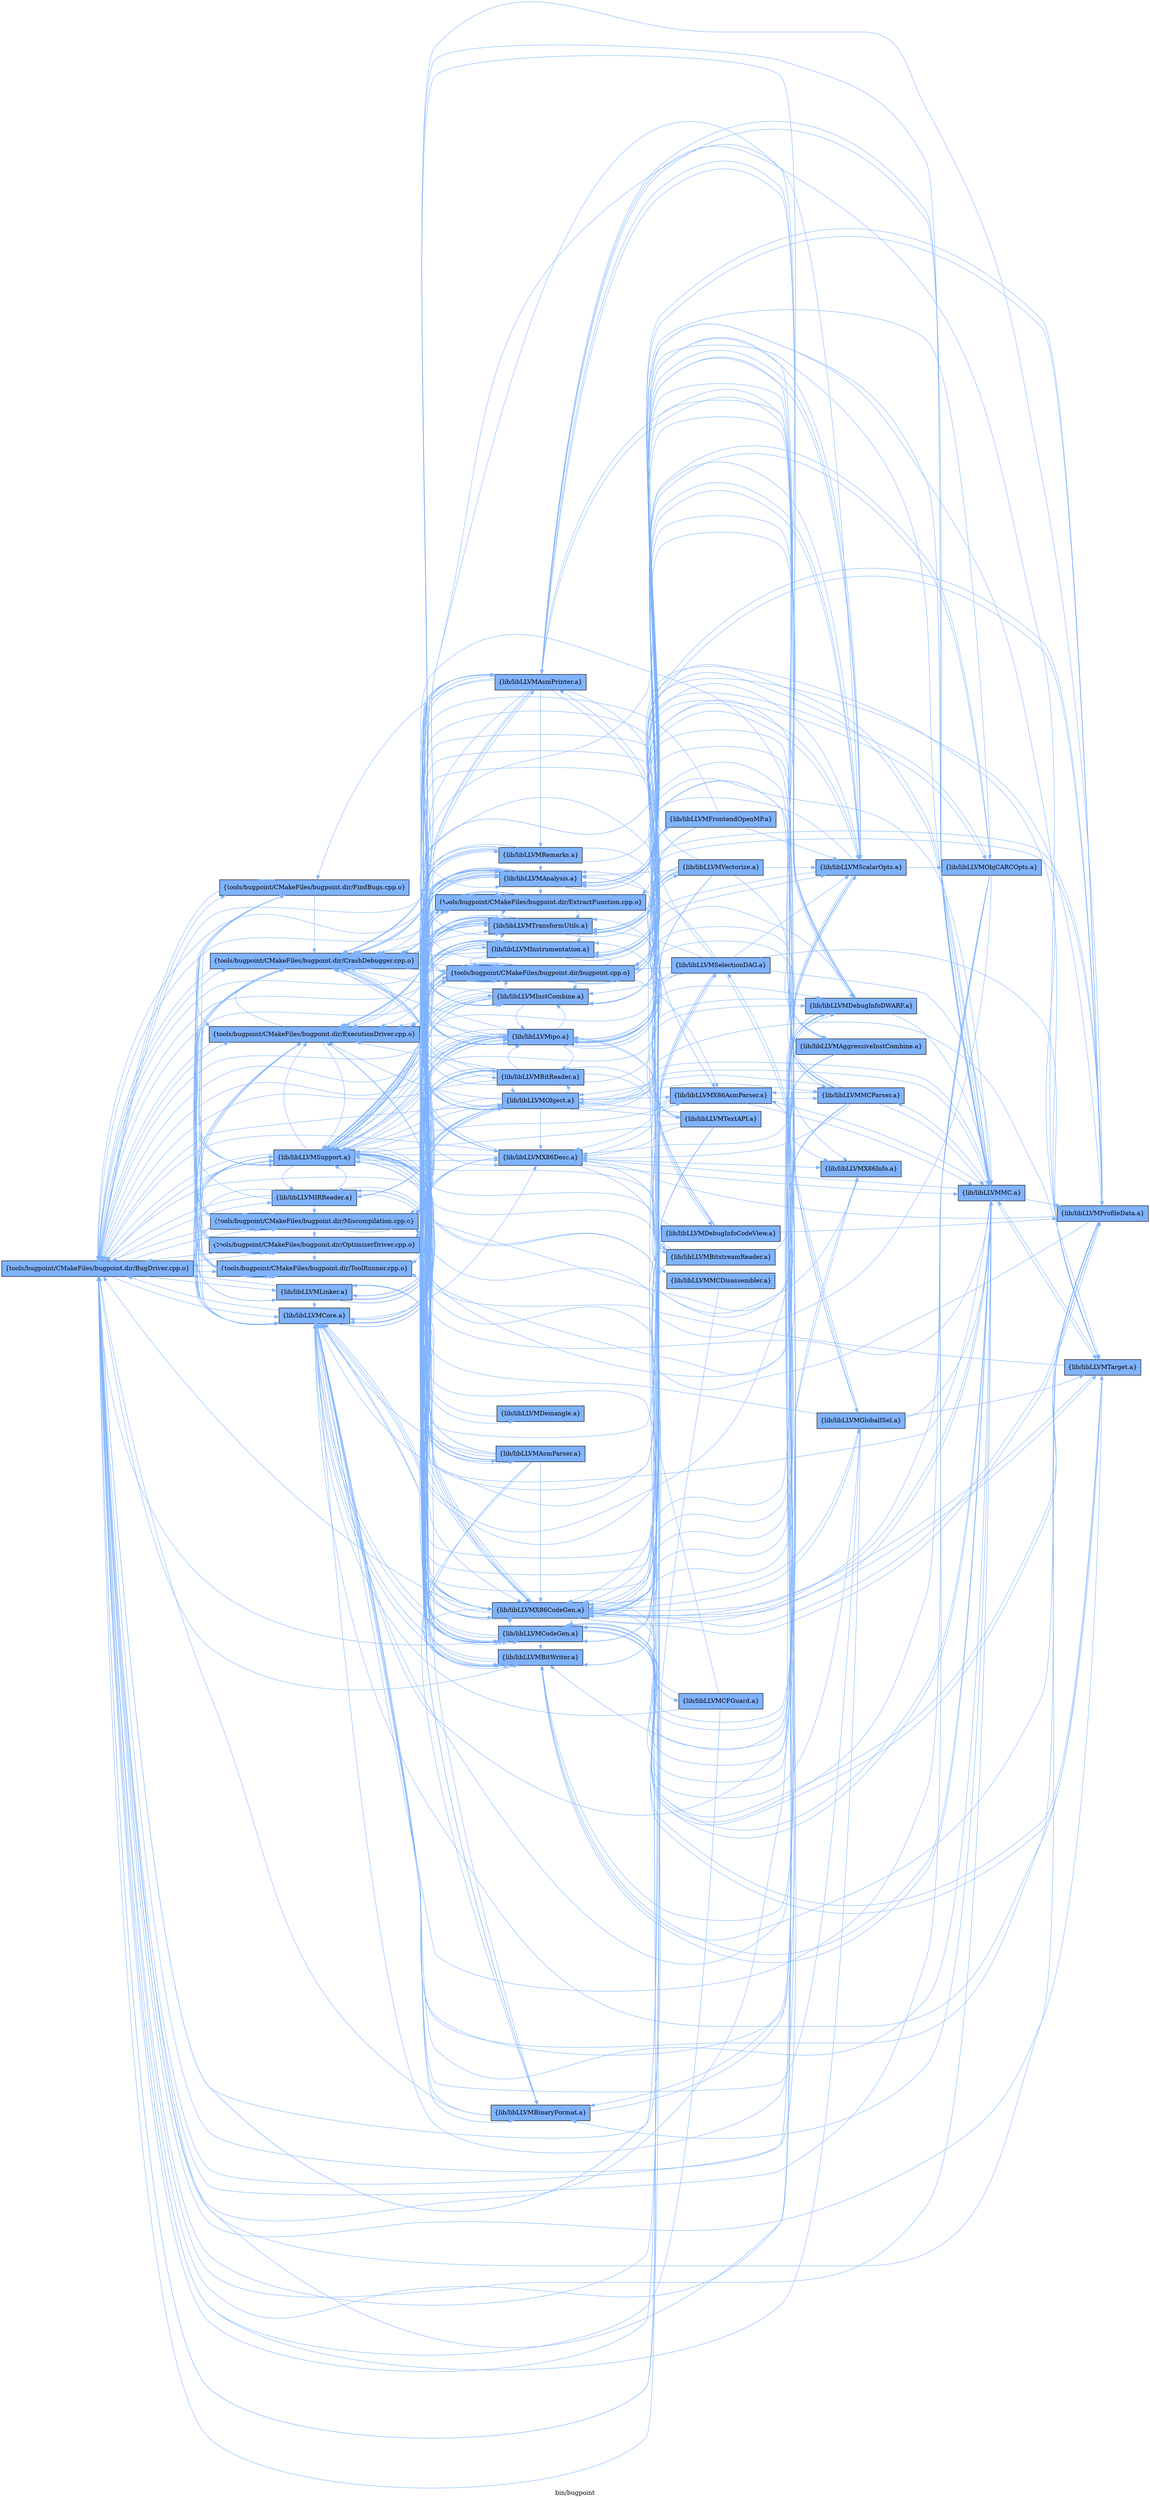 digraph "bin/bugpoint" {
	label="bin/bugpoint";
	rankdir=LR;
	{ rank=same; Node0x55daa81fd968;  }
	{ rank=same; Node0x55daa81f6ac8; Node0x55daa81f62f8; Node0x55daa81f57b8; Node0x55daa81f4fe8; Node0x55daa81f5d08; Node0x55daa81f8fa8; Node0x55daa8212cc8; Node0x55daa82122c8; Node0x55daa8210888; Node0x55daa81fa678;  }
	{ rank=same; Node0x55daa81f6f78; Node0x55daa821aec8; Node0x55daa820f208; Node0x55daa81fb118; Node0x55daa820ed08; Node0x55daa820ffc8; Node0x55daa820e808; Node0x55daa82086d8; Node0x55daa820fac8; Node0x55daa8208b88; Node0x55daa82147a8; Node0x55daa820e8a8; Node0x55daa82127c8; Node0x55daa8212138; Node0x55daa8211288; Node0x55daa8210dd8; Node0x55daa81fb578; Node0x55daa8207508;  }

	Node0x55daa81fd968 [shape=record,shape=box,group=1,style=filled,fillcolor="0.600000 0.5 1",label="{tools/bugpoint/CMakeFiles/bugpoint.dir/BugDriver.cpp.o}"];
	Node0x55daa81fd968 -> Node0x55daa81f6ac8[color="0.600000 0.5 1"];
	Node0x55daa81fd968 -> Node0x55daa81f62f8[color="0.600000 0.5 1"];
	Node0x55daa81fd968 -> Node0x55daa81f57b8[color="0.600000 0.5 1"];
	Node0x55daa81fd968 -> Node0x55daa81f4fe8[color="0.600000 0.5 1"];
	Node0x55daa81fd968 -> Node0x55daa81f5d08[color="0.600000 0.5 1"];
	Node0x55daa81fd968 -> Node0x55daa81f8fa8[color="0.600000 0.5 1"];
	Node0x55daa81fd968 -> Node0x55daa8212cc8[color="0.600000 0.5 1"];
	Node0x55daa81fd968 -> Node0x55daa82122c8[color="0.600000 0.5 1"];
	Node0x55daa81fd968 -> Node0x55daa8210888[color="0.600000 0.5 1"];
	Node0x55daa81fd968 -> Node0x55daa81fa678[color="0.600000 0.5 1"];
	Node0x55daa81f6ac8 [shape=record,shape=box,group=1,style=filled,fillcolor="0.600000 0.5 1",label="{tools/bugpoint/CMakeFiles/bugpoint.dir/CrashDebugger.cpp.o}"];
	Node0x55daa81f6ac8 -> Node0x55daa81fd968[color="0.600000 0.5 1"];
	Node0x55daa81f6ac8 -> Node0x55daa81f62f8[color="0.600000 0.5 1"];
	Node0x55daa81f6ac8 -> Node0x55daa81f6f78[color="0.600000 0.5 1"];
	Node0x55daa81f6ac8 -> Node0x55daa81f5d08[color="0.600000 0.5 1"];
	Node0x55daa81f6ac8 -> Node0x55daa821aec8[color="0.600000 0.5 1"];
	Node0x55daa81f6ac8 -> Node0x55daa820f208[color="0.600000 0.5 1"];
	Node0x55daa81f6ac8 -> Node0x55daa8212cc8[color="0.600000 0.5 1"];
	Node0x55daa81f6ac8 -> Node0x55daa81fa678[color="0.600000 0.5 1"];
	Node0x55daa81f6ac8 -> Node0x55daa81fb118[color="0.600000 0.5 1"];
	Node0x55daa81f62f8 [shape=record,shape=box,group=1,style=filled,fillcolor="0.600000 0.5 1",label="{tools/bugpoint/CMakeFiles/bugpoint.dir/ExecutionDriver.cpp.o}"];
	Node0x55daa81f62f8 -> Node0x55daa81fd968[color="0.600000 0.5 1"];
	Node0x55daa81f62f8 -> Node0x55daa81f6ac8[color="0.600000 0.5 1"];
	Node0x55daa81f62f8 -> Node0x55daa81f5d08[color="0.600000 0.5 1"];
	Node0x55daa81f62f8 -> Node0x55daa81f8fa8[color="0.600000 0.5 1"];
	Node0x55daa81f62f8 -> Node0x55daa81fa678[color="0.600000 0.5 1"];
	Node0x55daa81f57b8 [shape=record,shape=box,group=1,style=filled,fillcolor="0.600000 0.5 1",label="{tools/bugpoint/CMakeFiles/bugpoint.dir/FindBugs.cpp.o}"];
	Node0x55daa81f57b8 -> Node0x55daa81fd968[color="0.600000 0.5 1"];
	Node0x55daa81f57b8 -> Node0x55daa81f6ac8[color="0.600000 0.5 1"];
	Node0x55daa81f57b8 -> Node0x55daa81f62f8[color="0.600000 0.5 1"];
	Node0x55daa81f57b8 -> Node0x55daa81f4fe8[color="0.600000 0.5 1"];
	Node0x55daa81f57b8 -> Node0x55daa81f5d08[color="0.600000 0.5 1"];
	Node0x55daa81f57b8 -> Node0x55daa81fa678[color="0.600000 0.5 1"];
	Node0x55daa81f4fe8 [shape=record,shape=box,group=1,style=filled,fillcolor="0.600000 0.5 1",label="{tools/bugpoint/CMakeFiles/bugpoint.dir/Miscompilation.cpp.o}"];
	Node0x55daa81f4fe8 -> Node0x55daa81fd968[color="0.600000 0.5 1"];
	Node0x55daa81f4fe8 -> Node0x55daa81f6ac8[color="0.600000 0.5 1"];
	Node0x55daa81f4fe8 -> Node0x55daa81f62f8[color="0.600000 0.5 1"];
	Node0x55daa81f4fe8 -> Node0x55daa81f6f78[color="0.600000 0.5 1"];
	Node0x55daa81f4fe8 -> Node0x55daa81f57b8[color="0.600000 0.5 1"];
	Node0x55daa81f4fe8 -> Node0x55daa81f5d08[color="0.600000 0.5 1"];
	Node0x55daa81f4fe8 -> Node0x55daa81f8fa8[color="0.600000 0.5 1"];
	Node0x55daa81f4fe8 -> Node0x55daa821aec8[color="0.600000 0.5 1"];
	Node0x55daa81f4fe8 -> Node0x55daa8212cc8[color="0.600000 0.5 1"];
	Node0x55daa81f4fe8 -> Node0x55daa8210888[color="0.600000 0.5 1"];
	Node0x55daa81f4fe8 -> Node0x55daa81fa678[color="0.600000 0.5 1"];
	Node0x55daa81f4fe8 -> Node0x55daa81fb118[color="0.600000 0.5 1"];
	Node0x55daa81f5d08 [shape=record,shape=box,group=1,style=filled,fillcolor="0.600000 0.5 1",label="{tools/bugpoint/CMakeFiles/bugpoint.dir/OptimizerDriver.cpp.o}"];
	Node0x55daa81f5d08 -> Node0x55daa81fd968[color="0.600000 0.5 1"];
	Node0x55daa81f5d08 -> Node0x55daa81f6ac8[color="0.600000 0.5 1"];
	Node0x55daa81f5d08 -> Node0x55daa81f62f8[color="0.600000 0.5 1"];
	Node0x55daa81f5d08 -> Node0x55daa81f8fa8[color="0.600000 0.5 1"];
	Node0x55daa81f5d08 -> Node0x55daa820ed08[color="0.600000 0.5 1"];
	Node0x55daa81f5d08 -> Node0x55daa81fa678[color="0.600000 0.5 1"];
	Node0x55daa81f8fa8 [shape=record,shape=box,group=1,style=filled,fillcolor="0.600000 0.5 1",label="{tools/bugpoint/CMakeFiles/bugpoint.dir/ToolRunner.cpp.o}"];
	Node0x55daa81f8fa8 -> Node0x55daa81fd968[color="0.600000 0.5 1"];
	Node0x55daa81f8fa8 -> Node0x55daa81f6ac8[color="0.600000 0.5 1"];
	Node0x55daa81f8fa8 -> Node0x55daa81f62f8[color="0.600000 0.5 1"];
	Node0x55daa81f8fa8 -> Node0x55daa81f57b8[color="0.600000 0.5 1"];
	Node0x55daa81f8fa8 -> Node0x55daa81fa678[color="0.600000 0.5 1"];
	Node0x55daa8212cc8 [shape=record,shape=box,group=1,style=filled,fillcolor="0.600000 0.5 1",label="{lib/libLLVMCore.a}"];
	Node0x55daa8212cc8 -> Node0x55daa81fd968[color="0.600000 0.5 1"];
	Node0x55daa8212cc8 -> Node0x55daa81fa678[color="0.600000 0.5 1"];
	Node0x55daa8212cc8 -> Node0x55daa81f6ac8[color="0.600000 0.5 1"];
	Node0x55daa8212cc8 -> Node0x55daa820ffc8[color="0.600000 0.5 1"];
	Node0x55daa8212cc8 -> Node0x55daa820f208[color="0.600000 0.5 1"];
	Node0x55daa8212cc8 -> Node0x55daa820ed08[color="0.600000 0.5 1"];
	Node0x55daa8212cc8 -> Node0x55daa820e808[color="0.600000 0.5 1"];
	Node0x55daa8212cc8 -> Node0x55daa82086d8[color="0.600000 0.5 1"];
	Node0x55daa8212cc8 -> Node0x55daa820fac8[color="0.600000 0.5 1"];
	Node0x55daa8212cc8 -> Node0x55daa81f6f78[color="0.600000 0.5 1"];
	Node0x55daa8212cc8 -> Node0x55daa81f57b8[color="0.600000 0.5 1"];
	Node0x55daa8212cc8 -> Node0x55daa8208b88[color="0.600000 0.5 1"];
	Node0x55daa8212cc8 -> Node0x55daa81f62f8[color="0.600000 0.5 1"];
	Node0x55daa8212cc8 -> Node0x55daa821aec8[color="0.600000 0.5 1"];
	Node0x55daa82122c8 [shape=record,shape=box,group=1,style=filled,fillcolor="0.600000 0.5 1",label="{lib/libLLVMIRReader.a}"];
	Node0x55daa82122c8 -> Node0x55daa81fd968[color="0.600000 0.5 1"];
	Node0x55daa82122c8 -> Node0x55daa81f6ac8[color="0.600000 0.5 1"];
	Node0x55daa82122c8 -> Node0x55daa81f4fe8[color="0.600000 0.5 1"];
	Node0x55daa82122c8 -> Node0x55daa820e808[color="0.600000 0.5 1"];
	Node0x55daa82122c8 -> Node0x55daa8212cc8[color="0.600000 0.5 1"];
	Node0x55daa82122c8 -> Node0x55daa81fa678[color="0.600000 0.5 1"];
	Node0x55daa82122c8 -> Node0x55daa82147a8[color="0.600000 0.5 1"];
	Node0x55daa82122c8 -> Node0x55daa820e8a8[color="0.600000 0.5 1"];
	Node0x55daa8210888 [shape=record,shape=box,group=1,style=filled,fillcolor="0.600000 0.5 1",label="{lib/libLLVMLinker.a}"];
	Node0x55daa8210888 -> Node0x55daa81fd968[color="0.600000 0.5 1"];
	Node0x55daa8210888 -> Node0x55daa81f6ac8[color="0.600000 0.5 1"];
	Node0x55daa8210888 -> Node0x55daa820ffc8[color="0.600000 0.5 1"];
	Node0x55daa8210888 -> Node0x55daa820f208[color="0.600000 0.5 1"];
	Node0x55daa8210888 -> Node0x55daa820e808[color="0.600000 0.5 1"];
	Node0x55daa8210888 -> Node0x55daa8212cc8[color="0.600000 0.5 1"];
	Node0x55daa8210888 -> Node0x55daa82127c8[color="0.600000 0.5 1"];
	Node0x55daa8210888 -> Node0x55daa81fa678[color="0.600000 0.5 1"];
	Node0x55daa8210888 -> Node0x55daa81fb118[color="0.600000 0.5 1"];
	Node0x55daa8210888 -> Node0x55daa8212138[color="0.600000 0.5 1"];
	Node0x55daa81fa678 [shape=record,shape=box,group=1,style=filled,fillcolor="0.600000 0.5 1",label="{lib/libLLVMSupport.a}"];
	Node0x55daa81fa678 -> Node0x55daa81fd968[color="0.600000 0.5 1"];
	Node0x55daa81fa678 -> Node0x55daa81f6ac8[color="0.600000 0.5 1"];
	Node0x55daa81fa678 -> Node0x55daa81f62f8[color="0.600000 0.5 1"];
	Node0x55daa81fa678 -> Node0x55daa820ffc8[color="0.600000 0.5 1"];
	Node0x55daa81fa678 -> Node0x55daa820f208[color="0.600000 0.5 1"];
	Node0x55daa81fa678 -> Node0x55daa820e808[color="0.600000 0.5 1"];
	Node0x55daa81fa678 -> Node0x55daa8212cc8[color="0.600000 0.5 1"];
	Node0x55daa81fa678 -> Node0x55daa821aec8[color="0.600000 0.5 1"];
	Node0x55daa81fa678 -> Node0x55daa8211288[color="0.600000 0.5 1"];
	Node0x55daa81fa678 -> Node0x55daa820ed08[color="0.600000 0.5 1"];
	Node0x55daa81fa678 -> Node0x55daa81f8fa8[color="0.600000 0.5 1"];
	Node0x55daa81fa678 -> Node0x55daa820fac8[color="0.600000 0.5 1"];
	Node0x55daa81fa678 -> Node0x55daa8210dd8[color="0.600000 0.5 1"];
	Node0x55daa81fa678 -> Node0x55daa82122c8[color="0.600000 0.5 1"];
	Node0x55daa81fa678 -> Node0x55daa82127c8[color="0.600000 0.5 1"];
	Node0x55daa81fa678 -> Node0x55daa81f6f78[color="0.600000 0.5 1"];
	Node0x55daa81fa678 -> Node0x55daa81fb578[color="0.600000 0.5 1"];
	Node0x55daa81fa678 -> Node0x55daa8207508[color="0.600000 0.5 1"];
	Node0x55daa81fa678 -> Node0x55daa8212138[color="0.600000 0.5 1"];
	Node0x55daa81f6f78 [shape=record,shape=box,group=1,style=filled,fillcolor="0.600000 0.5 1",label="{tools/bugpoint/CMakeFiles/bugpoint.dir/ExtractFunction.cpp.o}"];
	Node0x55daa81f6f78 -> Node0x55daa81fd968[color="0.600000 0.5 1"];
	Node0x55daa81f6f78 -> Node0x55daa81f6ac8[color="0.600000 0.5 1"];
	Node0x55daa81f6f78 -> Node0x55daa81f62f8[color="0.600000 0.5 1"];
	Node0x55daa81f6f78 -> Node0x55daa81f5d08[color="0.600000 0.5 1"];
	Node0x55daa81f6f78 -> Node0x55daa8212cc8[color="0.600000 0.5 1"];
	Node0x55daa81f6f78 -> Node0x55daa81fa678[color="0.600000 0.5 1"];
	Node0x55daa81f6f78 -> Node0x55daa81fb118[color="0.600000 0.5 1"];
	Node0x55daa821aec8 [shape=record,shape=box,group=1,style=filled,fillcolor="0.600000 0.5 1",label="{tools/bugpoint/CMakeFiles/bugpoint.dir/bugpoint.cpp.o}"];
	Node0x55daa821aec8 -> Node0x55daa81fd968[color="0.600000 0.5 1"];
	Node0x55daa821aec8 -> Node0x55daa81f6ac8[color="0.600000 0.5 1"];
	Node0x55daa821aec8 -> Node0x55daa81f62f8[color="0.600000 0.5 1"];
	Node0x55daa821aec8 -> Node0x55daa82104c8[color="0.600000 0.5 1"];
	Node0x55daa821aec8 -> Node0x55daa820ffc8[color="0.600000 0.5 1"];
	Node0x55daa821aec8 -> Node0x55daa820fac8[color="0.600000 0.5 1"];
	Node0x55daa821aec8 -> Node0x55daa820f208[color="0.600000 0.5 1"];
	Node0x55daa821aec8 -> Node0x55daa820f5c8[color="0.600000 0.5 1"];
	Node0x55daa821aec8 -> Node0x55daa820e808[color="0.600000 0.5 1"];
	Node0x55daa821aec8 -> Node0x55daa8212cc8[color="0.600000 0.5 1"];
	Node0x55daa821aec8 -> Node0x55daa82127c8[color="0.600000 0.5 1"];
	Node0x55daa821aec8 -> Node0x55daa8211dc8[color="0.600000 0.5 1"];
	Node0x55daa821aec8 -> Node0x55daa8211288[color="0.600000 0.5 1"];
	Node0x55daa821aec8 -> Node0x55daa8210dd8[color="0.600000 0.5 1"];
	Node0x55daa821aec8 -> Node0x55daa81fee58[color="0.600000 0.5 1"];
	Node0x55daa821aec8 -> Node0x55daa81fe958[color="0.600000 0.5 1"];
	Node0x55daa821aec8 -> Node0x55daa81fa678[color="0.600000 0.5 1"];
	Node0x55daa821aec8 -> Node0x55daa81fa178[color="0.600000 0.5 1"];
	Node0x55daa821aec8 -> Node0x55daa81fb118[color="0.600000 0.5 1"];
	Node0x55daa821aec8 -> Node0x55daa81fac18[color="0.600000 0.5 1"];
	Node0x55daa820f208 [shape=record,shape=box,group=1,style=filled,fillcolor="0.600000 0.5 1",label="{lib/libLLVMAnalysis.a}"];
	Node0x55daa820f208 -> Node0x55daa81fd968[color="0.600000 0.5 1"];
	Node0x55daa820f208 -> Node0x55daa81f6ac8[color="0.600000 0.5 1"];
	Node0x55daa820f208 -> Node0x55daa820ffc8[color="0.600000 0.5 1"];
	Node0x55daa820f208 -> Node0x55daa8212cc8[color="0.600000 0.5 1"];
	Node0x55daa820f208 -> Node0x55daa81fa678[color="0.600000 0.5 1"];
	Node0x55daa820f208 -> Node0x55daa821aec8[color="0.600000 0.5 1"];
	Node0x55daa820f208 -> Node0x55daa81f62f8[color="0.600000 0.5 1"];
	Node0x55daa820f208 -> Node0x55daa81f4fe8[color="0.600000 0.5 1"];
	Node0x55daa820f208 -> Node0x55daa81f6f78[color="0.600000 0.5 1"];
	Node0x55daa820f208 -> Node0x55daa82086d8[color="0.600000 0.5 1"];
	Node0x55daa820f208 -> Node0x55daa8212138[color="0.600000 0.5 1"];
	Node0x55daa820f208 -> Node0x55daa82125e8[color="0.600000 0.5 1"];
	Node0x55daa820f208 -> Node0x55daa820e808[color="0.600000 0.5 1"];
	Node0x55daa820f208 -> Node0x55daa81f8fa8[color="0.600000 0.5 1"];
	Node0x55daa820f208 -> Node0x55daa81fe958[color="0.600000 0.5 1"];
	Node0x55daa820f208 -> Node0x55daa82127c8[color="0.600000 0.5 1"];
	Node0x55daa81fb118 [shape=record,shape=box,group=1,style=filled,fillcolor="0.600000 0.5 1",label="{lib/libLLVMTransformUtils.a}"];
	Node0x55daa81fb118 -> Node0x55daa81fd968[color="0.600000 0.5 1"];
	Node0x55daa81fb118 -> Node0x55daa81fa678[color="0.600000 0.5 1"];
	Node0x55daa81fb118 -> Node0x55daa81f6ac8[color="0.600000 0.5 1"];
	Node0x55daa81fb118 -> Node0x55daa81f62f8[color="0.600000 0.5 1"];
	Node0x55daa81fb118 -> Node0x55daa820ffc8[color="0.600000 0.5 1"];
	Node0x55daa81fb118 -> Node0x55daa820f208[color="0.600000 0.5 1"];
	Node0x55daa81fb118 -> Node0x55daa820e808[color="0.600000 0.5 1"];
	Node0x55daa81fb118 -> Node0x55daa8212cc8[color="0.600000 0.5 1"];
	Node0x55daa81fb118 -> Node0x55daa8211288[color="0.600000 0.5 1"];
	Node0x55daa81fb118 -> Node0x55daa82127c8[color="0.600000 0.5 1"];
	Node0x55daa81fb118 -> Node0x55daa81fe958[color="0.600000 0.5 1"];
	Node0x55daa81fb118 -> Node0x55daa81f4fe8[color="0.600000 0.5 1"];
	Node0x55daa81fb118 -> Node0x55daa820ed08[color="0.600000 0.5 1"];
	Node0x55daa81fb118 -> Node0x55daa821aec8[color="0.600000 0.5 1"];
	Node0x55daa81fb118 -> Node0x55daa81fee58[color="0.600000 0.5 1"];
	Node0x55daa81fb118 -> Node0x55daa81f8fa8[color="0.600000 0.5 1"];
	Node0x55daa81fb118 -> Node0x55daa81f6f78[color="0.600000 0.5 1"];
	Node0x55daa81fb118 -> Node0x55daa8210dd8[color="0.600000 0.5 1"];
	Node0x55daa81fb118 -> Node0x55daa8210888[color="0.600000 0.5 1"];
	Node0x55daa820ed08 [shape=record,shape=box,group=1,style=filled,fillcolor="0.600000 0.5 1",label="{lib/libLLVMBitWriter.a}"];
	Node0x55daa820ed08 -> Node0x55daa81fd968[color="0.600000 0.5 1"];
	Node0x55daa820ed08 -> Node0x55daa81f6ac8[color="0.600000 0.5 1"];
	Node0x55daa820ed08 -> Node0x55daa821aec8[color="0.600000 0.5 1"];
	Node0x55daa820ed08 -> Node0x55daa820ffc8[color="0.600000 0.5 1"];
	Node0x55daa820ed08 -> Node0x55daa820f208[color="0.600000 0.5 1"];
	Node0x55daa820ed08 -> Node0x55daa8212cc8[color="0.600000 0.5 1"];
	Node0x55daa820ed08 -> Node0x55daa81fa678[color="0.600000 0.5 1"];
	Node0x55daa820ed08 -> Node0x55daa8212138[color="0.600000 0.5 1"];
	Node0x55daa820ed08 -> Node0x55daa820ee98[color="0.600000 0.5 1"];
	Node0x55daa82104c8 [shape=record,shape=box,group=1,style=filled,fillcolor="0.600000 0.5 1",label="{lib/libLLVMX86AsmParser.a}"];
	Node0x55daa82104c8 -> Node0x55daa81fd968[color="0.600000 0.5 1"];
	Node0x55daa82104c8 -> Node0x55daa81f6ac8[color="0.600000 0.5 1"];
	Node0x55daa82104c8 -> Node0x55daa820fac8[color="0.600000 0.5 1"];
	Node0x55daa82104c8 -> Node0x55daa820f5c8[color="0.600000 0.5 1"];
	Node0x55daa82104c8 -> Node0x55daa81fa678[color="0.600000 0.5 1"];
	Node0x55daa82104c8 -> Node0x55daa8211be8[color="0.600000 0.5 1"];
	Node0x55daa82104c8 -> Node0x55daa820ee98[color="0.600000 0.5 1"];
	Node0x55daa820ffc8 [shape=record,shape=box,group=1,style=filled,fillcolor="0.600000 0.5 1",label="{lib/libLLVMX86CodeGen.a}"];
	Node0x55daa820ffc8 -> Node0x55daa81fd968[color="0.600000 0.5 1"];
	Node0x55daa820ffc8 -> Node0x55daa820fac8[color="0.600000 0.5 1"];
	Node0x55daa820ffc8 -> Node0x55daa820f5c8[color="0.600000 0.5 1"];
	Node0x55daa820ffc8 -> Node0x55daa820e808[color="0.600000 0.5 1"];
	Node0x55daa820ffc8 -> Node0x55daa8212cc8[color="0.600000 0.5 1"];
	Node0x55daa820ffc8 -> Node0x55daa81fa678[color="0.600000 0.5 1"];
	Node0x55daa820ffc8 -> Node0x55daa81fb578[color="0.600000 0.5 1"];
	Node0x55daa820ffc8 -> Node0x55daa820ee98[color="0.600000 0.5 1"];
	Node0x55daa820ffc8 -> Node0x55daa81f6ac8[color="0.600000 0.5 1"];
	Node0x55daa820ffc8 -> Node0x55daa821aec8[color="0.600000 0.5 1"];
	Node0x55daa820ffc8 -> Node0x55daa820f208[color="0.600000 0.5 1"];
	Node0x55daa820ffc8 -> Node0x55daa81fa178[color="0.600000 0.5 1"];
	Node0x55daa820ffc8 -> Node0x55daa81f8828[color="0.600000 0.5 1"];
	Node0x55daa820ffc8 -> Node0x55daa81f7978[color="0.600000 0.5 1"];
	Node0x55daa820ffc8 -> Node0x55daa81f8d78[color="0.600000 0.5 1"];
	Node0x55daa820ffc8 -> Node0x55daa82125e8[color="0.600000 0.5 1"];
	Node0x55daa820ffc8 -> Node0x55daa81fb118[color="0.600000 0.5 1"];
	Node0x55daa820fac8 [shape=record,shape=box,group=1,style=filled,fillcolor="0.600000 0.5 1",label="{lib/libLLVMX86Desc.a}"];
	Node0x55daa820fac8 -> Node0x55daa81fd968[color="0.600000 0.5 1"];
	Node0x55daa820fac8 -> Node0x55daa81f6ac8[color="0.600000 0.5 1"];
	Node0x55daa820fac8 -> Node0x55daa81fa678[color="0.600000 0.5 1"];
	Node0x55daa820fac8 -> Node0x55daa820ee98[color="0.600000 0.5 1"];
	Node0x55daa820fac8 -> Node0x55daa820ffc8[color="0.600000 0.5 1"];
	Node0x55daa820fac8 -> Node0x55daa820f5c8[color="0.600000 0.5 1"];
	Node0x55daa820fac8 -> Node0x55daa81fbac8[color="0.600000 0.5 1"];
	Node0x55daa820fac8 -> Node0x55daa821aec8[color="0.600000 0.5 1"];
	Node0x55daa820fac8 -> Node0x55daa82104c8[color="0.600000 0.5 1"];
	Node0x55daa820fac8 -> Node0x55daa82086d8[color="0.600000 0.5 1"];
	Node0x55daa820f5c8 [shape=record,shape=box,group=1,style=filled,fillcolor="0.600000 0.5 1",label="{lib/libLLVMX86Info.a}"];
	Node0x55daa820f5c8 -> Node0x55daa81fd968[color="0.600000 0.5 1"];
	Node0x55daa820f5c8 -> Node0x55daa81fa678[color="0.600000 0.5 1"];
	Node0x55daa820e808 [shape=record,shape=box,group=1,style=filled,fillcolor="0.600000 0.5 1",label="{lib/libLLVMCodeGen.a}"];
	Node0x55daa820e808 -> Node0x55daa81fd968[color="0.600000 0.5 1"];
	Node0x55daa820e808 -> Node0x55daa81f6ac8[color="0.600000 0.5 1"];
	Node0x55daa820e808 -> Node0x55daa820ffc8[color="0.600000 0.5 1"];
	Node0x55daa820e808 -> Node0x55daa820f208[color="0.600000 0.5 1"];
	Node0x55daa820e808 -> Node0x55daa8212cc8[color="0.600000 0.5 1"];
	Node0x55daa820e808 -> Node0x55daa81fa678[color="0.600000 0.5 1"];
	Node0x55daa820e808 -> Node0x55daa821aec8[color="0.600000 0.5 1"];
	Node0x55daa820e808 -> Node0x55daa820ee98[color="0.600000 0.5 1"];
	Node0x55daa820e808 -> Node0x55daa81fb118[color="0.600000 0.5 1"];
	Node0x55daa820e808 -> Node0x55daa820fac8[color="0.600000 0.5 1"];
	Node0x55daa820e808 -> Node0x55daa81f62f8[color="0.600000 0.5 1"];
	Node0x55daa820e808 -> Node0x55daa81fa178[color="0.600000 0.5 1"];
	Node0x55daa820e808 -> Node0x55daa81f6f78[color="0.600000 0.5 1"];
	Node0x55daa820e808 -> Node0x55daa820ed08[color="0.600000 0.5 1"];
	Node0x55daa820e808 -> Node0x55daa81f8fa8[color="0.600000 0.5 1"];
	Node0x55daa820e808 -> Node0x55daa82125e8[color="0.600000 0.5 1"];
	Node0x55daa820e808 -> Node0x55daa81fe958[color="0.600000 0.5 1"];
	Node0x55daa820e808 -> Node0x55daa81f4fe8[color="0.600000 0.5 1"];
	Node0x55daa820e808 -> Node0x55daa81fb578[color="0.600000 0.5 1"];
	Node0x55daa82127c8 [shape=record,shape=box,group=1,style=filled,fillcolor="0.600000 0.5 1",label="{lib/libLLVMipo.a}"];
	Node0x55daa82127c8 -> Node0x55daa81fd968[color="0.600000 0.5 1"];
	Node0x55daa82127c8 -> Node0x55daa820ffc8[color="0.600000 0.5 1"];
	Node0x55daa82127c8 -> Node0x55daa820f208[color="0.600000 0.5 1"];
	Node0x55daa82127c8 -> Node0x55daa820e808[color="0.600000 0.5 1"];
	Node0x55daa82127c8 -> Node0x55daa8212cc8[color="0.600000 0.5 1"];
	Node0x55daa82127c8 -> Node0x55daa81fa678[color="0.600000 0.5 1"];
	Node0x55daa82127c8 -> Node0x55daa81fb118[color="0.600000 0.5 1"];
	Node0x55daa82127c8 -> Node0x55daa81f4fe8[color="0.600000 0.5 1"];
	Node0x55daa82127c8 -> Node0x55daa820ed08[color="0.600000 0.5 1"];
	Node0x55daa82127c8 -> Node0x55daa81f6ac8[color="0.600000 0.5 1"];
	Node0x55daa82127c8 -> Node0x55daa81f62f8[color="0.600000 0.5 1"];
	Node0x55daa82127c8 -> Node0x55daa821aec8[color="0.600000 0.5 1"];
	Node0x55daa82127c8 -> Node0x55daa82122c8[color="0.600000 0.5 1"];
	Node0x55daa82127c8 -> Node0x55daa8210888[color="0.600000 0.5 1"];
	Node0x55daa82127c8 -> Node0x55daa820e8a8[color="0.600000 0.5 1"];
	Node0x55daa82127c8 -> Node0x55daa8210d38[color="0.600000 0.5 1"];
	Node0x55daa82127c8 -> Node0x55daa8211dc8[color="0.600000 0.5 1"];
	Node0x55daa82127c8 -> Node0x55daa8211288[color="0.600000 0.5 1"];
	Node0x55daa82127c8 -> Node0x55daa8210dd8[color="0.600000 0.5 1"];
	Node0x55daa82127c8 -> Node0x55daa81fe958[color="0.600000 0.5 1"];
	Node0x55daa82127c8 -> Node0x55daa81fac18[color="0.600000 0.5 1"];
	Node0x55daa82127c8 -> Node0x55daa82125e8[color="0.600000 0.5 1"];
	Node0x55daa82127c8 -> Node0x55daa81f6f78[color="0.600000 0.5 1"];
	Node0x55daa82127c8 -> Node0x55daa81f8fa8[color="0.600000 0.5 1"];
	Node0x55daa8211dc8 [shape=record,shape=box,group=1,style=filled,fillcolor="0.600000 0.5 1",label="{lib/libLLVMAggressiveInstCombine.a}"];
	Node0x55daa8211dc8 -> Node0x55daa81fd968[color="0.600000 0.5 1"];
	Node0x55daa8211dc8 -> Node0x55daa820ffc8[color="0.600000 0.5 1"];
	Node0x55daa8211dc8 -> Node0x55daa820f208[color="0.600000 0.5 1"];
	Node0x55daa8211dc8 -> Node0x55daa820e808[color="0.600000 0.5 1"];
	Node0x55daa8211dc8 -> Node0x55daa8212cc8[color="0.600000 0.5 1"];
	Node0x55daa8211dc8 -> Node0x55daa81fa678[color="0.600000 0.5 1"];
	Node0x55daa8211dc8 -> Node0x55daa81fb118[color="0.600000 0.5 1"];
	Node0x55daa8211288 [shape=record,shape=box,group=1,style=filled,fillcolor="0.600000 0.5 1",label="{lib/libLLVMInstCombine.a}"];
	Node0x55daa8211288 -> Node0x55daa81fd968[color="0.600000 0.5 1"];
	Node0x55daa8211288 -> Node0x55daa81f6ac8[color="0.600000 0.5 1"];
	Node0x55daa8211288 -> Node0x55daa81f62f8[color="0.600000 0.5 1"];
	Node0x55daa8211288 -> Node0x55daa821aec8[color="0.600000 0.5 1"];
	Node0x55daa8211288 -> Node0x55daa820ffc8[color="0.600000 0.5 1"];
	Node0x55daa8211288 -> Node0x55daa820f208[color="0.600000 0.5 1"];
	Node0x55daa8211288 -> Node0x55daa820e808[color="0.600000 0.5 1"];
	Node0x55daa8211288 -> Node0x55daa8212cc8[color="0.600000 0.5 1"];
	Node0x55daa8211288 -> Node0x55daa82127c8[color="0.600000 0.5 1"];
	Node0x55daa8211288 -> Node0x55daa81fa678[color="0.600000 0.5 1"];
	Node0x55daa8211288 -> Node0x55daa81fb118[color="0.600000 0.5 1"];
	Node0x55daa8211288 -> Node0x55daa81f4fe8[color="0.600000 0.5 1"];
	Node0x55daa8211288 -> Node0x55daa820ed08[color="0.600000 0.5 1"];
	Node0x55daa8210dd8 [shape=record,shape=box,group=1,style=filled,fillcolor="0.600000 0.5 1",label="{lib/libLLVMInstrumentation.a}"];
	Node0x55daa8210dd8 -> Node0x55daa81fd968[color="0.600000 0.5 1"];
	Node0x55daa8210dd8 -> Node0x55daa81f6ac8[color="0.600000 0.5 1"];
	Node0x55daa8210dd8 -> Node0x55daa820ffc8[color="0.600000 0.5 1"];
	Node0x55daa8210dd8 -> Node0x55daa820f208[color="0.600000 0.5 1"];
	Node0x55daa8210dd8 -> Node0x55daa8212cc8[color="0.600000 0.5 1"];
	Node0x55daa8210dd8 -> Node0x55daa81fa678[color="0.600000 0.5 1"];
	Node0x55daa8210dd8 -> Node0x55daa82127c8[color="0.600000 0.5 1"];
	Node0x55daa8210dd8 -> Node0x55daa82125e8[color="0.600000 0.5 1"];
	Node0x55daa8210dd8 -> Node0x55daa81f62f8[color="0.600000 0.5 1"];
	Node0x55daa8210dd8 -> Node0x55daa81f4fe8[color="0.600000 0.5 1"];
	Node0x55daa8210dd8 -> Node0x55daa821aec8[color="0.600000 0.5 1"];
	Node0x55daa8210dd8 -> Node0x55daa820e808[color="0.600000 0.5 1"];
	Node0x55daa8210dd8 -> Node0x55daa8211288[color="0.600000 0.5 1"];
	Node0x55daa8210dd8 -> Node0x55daa81fb118[color="0.600000 0.5 1"];
	Node0x55daa8210dd8 -> Node0x55daa820ee98[color="0.600000 0.5 1"];
	Node0x55daa81fee58 [shape=record,shape=box,group=1,style=filled,fillcolor="0.600000 0.5 1",label="{lib/libLLVMObjCARCOpts.a}"];
	Node0x55daa81fee58 -> Node0x55daa81fd968[color="0.600000 0.5 1"];
	Node0x55daa81fee58 -> Node0x55daa820ffc8[color="0.600000 0.5 1"];
	Node0x55daa81fee58 -> Node0x55daa820f208[color="0.600000 0.5 1"];
	Node0x55daa81fee58 -> Node0x55daa8212cc8[color="0.600000 0.5 1"];
	Node0x55daa81fee58 -> Node0x55daa81fa678[color="0.600000 0.5 1"];
	Node0x55daa81fee58 -> Node0x55daa81fb118[color="0.600000 0.5 1"];
	Node0x55daa81fee58 -> Node0x55daa821aec8[color="0.600000 0.5 1"];
	Node0x55daa81fee58 -> Node0x55daa820e808[color="0.600000 0.5 1"];
	Node0x55daa81fe958 [shape=record,shape=box,group=1,style=filled,fillcolor="0.600000 0.5 1",label="{lib/libLLVMScalarOpts.a}"];
	Node0x55daa81fe958 -> Node0x55daa81fd968[color="0.600000 0.5 1"];
	Node0x55daa81fe958 -> Node0x55daa81f6ac8[color="0.600000 0.5 1"];
	Node0x55daa81fe958 -> Node0x55daa820ffc8[color="0.600000 0.5 1"];
	Node0x55daa81fe958 -> Node0x55daa820f208[color="0.600000 0.5 1"];
	Node0x55daa81fe958 -> Node0x55daa8212cc8[color="0.600000 0.5 1"];
	Node0x55daa81fe958 -> Node0x55daa82127c8[color="0.600000 0.5 1"];
	Node0x55daa81fe958 -> Node0x55daa81fa678[color="0.600000 0.5 1"];
	Node0x55daa81fe958 -> Node0x55daa81fb118[color="0.600000 0.5 1"];
	Node0x55daa81fe958 -> Node0x55daa821aec8[color="0.600000 0.5 1"];
	Node0x55daa81fe958 -> Node0x55daa820e808[color="0.600000 0.5 1"];
	Node0x55daa81fe958 -> Node0x55daa8211288[color="0.600000 0.5 1"];
	Node0x55daa81fe958 -> Node0x55daa81f62f8[color="0.600000 0.5 1"];
	Node0x55daa81fe958 -> Node0x55daa820ed08[color="0.600000 0.5 1"];
	Node0x55daa81fe958 -> Node0x55daa8210dd8[color="0.600000 0.5 1"];
	Node0x55daa81fe958 -> Node0x55daa81fee58[color="0.600000 0.5 1"];
	Node0x55daa81fe958 -> Node0x55daa81f6f78[color="0.600000 0.5 1"];
	Node0x55daa81fe958 -> Node0x55daa81f4fe8[color="0.600000 0.5 1"];
	Node0x55daa81fa178 [shape=record,shape=box,group=1,style=filled,fillcolor="0.600000 0.5 1",label="{lib/libLLVMTarget.a}"];
	Node0x55daa81fa178 -> Node0x55daa81fd968[color="0.600000 0.5 1"];
	Node0x55daa81fa178 -> Node0x55daa820ffc8[color="0.600000 0.5 1"];
	Node0x55daa81fa178 -> Node0x55daa820f208[color="0.600000 0.5 1"];
	Node0x55daa81fa178 -> Node0x55daa8212cc8[color="0.600000 0.5 1"];
	Node0x55daa81fa178 -> Node0x55daa81fa678[color="0.600000 0.5 1"];
	Node0x55daa81fa178 -> Node0x55daa820e808[color="0.600000 0.5 1"];
	Node0x55daa81fa178 -> Node0x55daa820ee98[color="0.600000 0.5 1"];
	Node0x55daa81fac18 [shape=record,shape=box,group=1,style=filled,fillcolor="0.600000 0.5 1",label="{lib/libLLVMVectorize.a}"];
	Node0x55daa81fac18 -> Node0x55daa81fd968[color="0.600000 0.5 1"];
	Node0x55daa81fac18 -> Node0x55daa820ffc8[color="0.600000 0.5 1"];
	Node0x55daa81fac18 -> Node0x55daa820f208[color="0.600000 0.5 1"];
	Node0x55daa81fac18 -> Node0x55daa820e808[color="0.600000 0.5 1"];
	Node0x55daa81fac18 -> Node0x55daa8212cc8[color="0.600000 0.5 1"];
	Node0x55daa81fac18 -> Node0x55daa8211288[color="0.600000 0.5 1"];
	Node0x55daa81fac18 -> Node0x55daa81fe958[color="0.600000 0.5 1"];
	Node0x55daa81fac18 -> Node0x55daa81fa678[color="0.600000 0.5 1"];
	Node0x55daa81fac18 -> Node0x55daa81fb118[color="0.600000 0.5 1"];
	Node0x55daa81fac18 -> Node0x55daa81f6ac8[color="0.600000 0.5 1"];
	Node0x55daa81fac18 -> Node0x55daa81f4fe8[color="0.600000 0.5 1"];
	Node0x55daa81fac18 -> Node0x55daa821aec8[color="0.600000 0.5 1"];
	Node0x55daa81fac18 -> Node0x55daa82127c8[color="0.600000 0.5 1"];
	Node0x55daa81fac18 -> Node0x55daa8211dc8[color="0.600000 0.5 1"];
	Node0x55daa81fac18 -> Node0x55daa8210dd8[color="0.600000 0.5 1"];
	Node0x55daa8211be8 [shape=record,shape=box,group=1,style=filled,fillcolor="0.600000 0.5 1",label="{lib/libLLVMMCParser.a}"];
	Node0x55daa8211be8 -> Node0x55daa81fd968[color="0.600000 0.5 1"];
	Node0x55daa8211be8 -> Node0x55daa81f6ac8[color="0.600000 0.5 1"];
	Node0x55daa8211be8 -> Node0x55daa82104c8[color="0.600000 0.5 1"];
	Node0x55daa8211be8 -> Node0x55daa820ffc8[color="0.600000 0.5 1"];
	Node0x55daa8211be8 -> Node0x55daa820fac8[color="0.600000 0.5 1"];
	Node0x55daa8211be8 -> Node0x55daa820f208[color="0.600000 0.5 1"];
	Node0x55daa8211be8 -> Node0x55daa820e808[color="0.600000 0.5 1"];
	Node0x55daa8211be8 -> Node0x55daa82127c8[color="0.600000 0.5 1"];
	Node0x55daa8211be8 -> Node0x55daa81fa678[color="0.600000 0.5 1"];
	Node0x55daa8211be8 -> Node0x55daa81fb578[color="0.600000 0.5 1"];
	Node0x55daa8211be8 -> Node0x55daa8212138[color="0.600000 0.5 1"];
	Node0x55daa8211be8 -> Node0x55daa820ee98[color="0.600000 0.5 1"];
	Node0x55daa8211be8 -> Node0x55daa8212cc8[color="0.600000 0.5 1"];
	Node0x55daa8211be8 -> Node0x55daa821aec8[color="0.600000 0.5 1"];
	Node0x55daa820ee98 [shape=record,shape=box,group=1,style=filled,fillcolor="0.600000 0.5 1",label="{lib/libLLVMMC.a}"];
	Node0x55daa820ee98 -> Node0x55daa81fd968[color="0.600000 0.5 1"];
	Node0x55daa820ee98 -> Node0x55daa820fac8[color="0.600000 0.5 1"];
	Node0x55daa820ee98 -> Node0x55daa81fa678[color="0.600000 0.5 1"];
	Node0x55daa820ee98 -> Node0x55daa81f6ac8[color="0.600000 0.5 1"];
	Node0x55daa820ee98 -> Node0x55daa81f62f8[color="0.600000 0.5 1"];
	Node0x55daa820ee98 -> Node0x55daa820ed08[color="0.600000 0.5 1"];
	Node0x55daa820ee98 -> Node0x55daa820e808[color="0.600000 0.5 1"];
	Node0x55daa820ee98 -> Node0x55daa81fb578[color="0.600000 0.5 1"];
	Node0x55daa820ee98 -> Node0x55daa8211be8[color="0.600000 0.5 1"];
	Node0x55daa820ee98 -> Node0x55daa820f208[color="0.600000 0.5 1"];
	Node0x55daa820ee98 -> Node0x55daa8212cc8[color="0.600000 0.5 1"];
	Node0x55daa820ee98 -> Node0x55daa8211288[color="0.600000 0.5 1"];
	Node0x55daa820ee98 -> Node0x55daa8212138[color="0.600000 0.5 1"];
	Node0x55daa820ee98 -> Node0x55daa82104c8[color="0.600000 0.5 1"];
	Node0x55daa820ee98 -> Node0x55daa820ffc8[color="0.600000 0.5 1"];
	Node0x55daa820ee98 -> Node0x55daa82122c8[color="0.600000 0.5 1"];
	Node0x55daa820ee98 -> Node0x55daa8210dd8[color="0.600000 0.5 1"];
	Node0x55daa820ee98 -> Node0x55daa81fa178[color="0.600000 0.5 1"];
	Node0x55daa820ee98 -> Node0x55daa82125e8[color="0.600000 0.5 1"];
	Node0x55daa820ee98 -> Node0x55daa82086d8[color="0.600000 0.5 1"];
	Node0x55daa81fb578 [shape=record,shape=box,group=1,style=filled,fillcolor="0.600000 0.5 1",label="{lib/libLLVMAsmPrinter.a}"];
	Node0x55daa81fb578 -> Node0x55daa81fd968[color="0.600000 0.5 1"];
	Node0x55daa81fb578 -> Node0x55daa81f6ac8[color="0.600000 0.5 1"];
	Node0x55daa81fb578 -> Node0x55daa820ffc8[color="0.600000 0.5 1"];
	Node0x55daa81fb578 -> Node0x55daa820fac8[color="0.600000 0.5 1"];
	Node0x55daa81fb578 -> Node0x55daa820f208[color="0.600000 0.5 1"];
	Node0x55daa81fb578 -> Node0x55daa820e808[color="0.600000 0.5 1"];
	Node0x55daa81fb578 -> Node0x55daa8212cc8[color="0.600000 0.5 1"];
	Node0x55daa81fb578 -> Node0x55daa82127c8[color="0.600000 0.5 1"];
	Node0x55daa81fb578 -> Node0x55daa81fa678[color="0.600000 0.5 1"];
	Node0x55daa81fb578 -> Node0x55daa81fa178[color="0.600000 0.5 1"];
	Node0x55daa81fb578 -> Node0x55daa81fb118[color="0.600000 0.5 1"];
	Node0x55daa81fb578 -> Node0x55daa820ee98[color="0.600000 0.5 1"];
	Node0x55daa81fb578 -> Node0x55daa82086d8[color="0.600000 0.5 1"];
	Node0x55daa81fb578 -> Node0x55daa8208b88[color="0.600000 0.5 1"];
	Node0x55daa81fb578 -> Node0x55daa81f57b8[color="0.600000 0.5 1"];
	Node0x55daa81fb578 -> Node0x55daa82104c8[color="0.600000 0.5 1"];
	Node0x55daa81fb578 -> Node0x55daa8211be8[color="0.600000 0.5 1"];
	Node0x55daa81fb578 -> Node0x55daa81fbed8[color="0.600000 0.5 1"];
	Node0x55daa81fb578 -> Node0x55daa820ed08[color="0.600000 0.5 1"];
	Node0x55daa81fb578 -> Node0x55daa81f62f8[color="0.600000 0.5 1"];
	Node0x55daa81fb578 -> Node0x55daa820ec68[color="0.600000 0.5 1"];
	Node0x55daa81f8828 [shape=record,shape=box,group=1,style=filled,fillcolor="0.600000 0.5 1",label="{lib/libLLVMSelectionDAG.a}"];
	Node0x55daa81f8828 -> Node0x55daa81fd968[color="0.600000 0.5 1"];
	Node0x55daa81f8828 -> Node0x55daa81f6ac8[color="0.600000 0.5 1"];
	Node0x55daa81f8828 -> Node0x55daa821aec8[color="0.600000 0.5 1"];
	Node0x55daa81f8828 -> Node0x55daa820ffc8[color="0.600000 0.5 1"];
	Node0x55daa81f8828 -> Node0x55daa820f208[color="0.600000 0.5 1"];
	Node0x55daa81f8828 -> Node0x55daa820e808[color="0.600000 0.5 1"];
	Node0x55daa81f8828 -> Node0x55daa8212cc8[color="0.600000 0.5 1"];
	Node0x55daa81f8828 -> Node0x55daa8211288[color="0.600000 0.5 1"];
	Node0x55daa81f8828 -> Node0x55daa81fa678[color="0.600000 0.5 1"];
	Node0x55daa81f8828 -> Node0x55daa81fb118[color="0.600000 0.5 1"];
	Node0x55daa81f8828 -> Node0x55daa820ee98[color="0.600000 0.5 1"];
	Node0x55daa81f8828 -> Node0x55daa82127c8[color="0.600000 0.5 1"];
	Node0x55daa81f8828 -> Node0x55daa81fe958[color="0.600000 0.5 1"];
	Node0x55daa81f8828 -> Node0x55daa81fa178[color="0.600000 0.5 1"];
	Node0x55daa81f8828 -> Node0x55daa81f7978[color="0.600000 0.5 1"];
	Node0x55daa81f8828 -> Node0x55daa820ed08[color="0.600000 0.5 1"];
	Node0x55daa81f7978 [shape=record,shape=box,group=1,style=filled,fillcolor="0.600000 0.5 1",label="{lib/libLLVMGlobalISel.a}"];
	Node0x55daa81f7978 -> Node0x55daa81fd968[color="0.600000 0.5 1"];
	Node0x55daa81f7978 -> Node0x55daa820ffc8[color="0.600000 0.5 1"];
	Node0x55daa81f7978 -> Node0x55daa820e808[color="0.600000 0.5 1"];
	Node0x55daa81f7978 -> Node0x55daa8212cc8[color="0.600000 0.5 1"];
	Node0x55daa81f7978 -> Node0x55daa81fa678[color="0.600000 0.5 1"];
	Node0x55daa81f7978 -> Node0x55daa81f6ac8[color="0.600000 0.5 1"];
	Node0x55daa81f7978 -> Node0x55daa820f208[color="0.600000 0.5 1"];
	Node0x55daa81f7978 -> Node0x55daa81fa178[color="0.600000 0.5 1"];
	Node0x55daa81f7978 -> Node0x55daa81f8828[color="0.600000 0.5 1"];
	Node0x55daa81f7978 -> Node0x55daa820ee98[color="0.600000 0.5 1"];
	Node0x55daa81f7978 -> Node0x55daa81fb118[color="0.600000 0.5 1"];
	Node0x55daa81f8d78 [shape=record,shape=box,group=1,style=filled,fillcolor="0.600000 0.5 1",label="{lib/libLLVMCFGuard.a}"];
	Node0x55daa81f8d78 -> Node0x55daa81fd968[color="0.600000 0.5 1"];
	Node0x55daa81f8d78 -> Node0x55daa820ffc8[color="0.600000 0.5 1"];
	Node0x55daa81f8d78 -> Node0x55daa8212cc8[color="0.600000 0.5 1"];
	Node0x55daa81f8d78 -> Node0x55daa81fa678[color="0.600000 0.5 1"];
	Node0x55daa82125e8 [shape=record,shape=box,group=1,style=filled,fillcolor="0.600000 0.5 1",label="{lib/libLLVMProfileData.a}"];
	Node0x55daa82125e8 -> Node0x55daa81fd968[color="0.600000 0.5 1"];
	Node0x55daa82125e8 -> Node0x55daa81f6ac8[color="0.600000 0.5 1"];
	Node0x55daa82125e8 -> Node0x55daa821aec8[color="0.600000 0.5 1"];
	Node0x55daa82125e8 -> Node0x55daa820f208[color="0.600000 0.5 1"];
	Node0x55daa82125e8 -> Node0x55daa8212cc8[color="0.600000 0.5 1"];
	Node0x55daa82125e8 -> Node0x55daa82127c8[color="0.600000 0.5 1"];
	Node0x55daa82125e8 -> Node0x55daa8210dd8[color="0.600000 0.5 1"];
	Node0x55daa82125e8 -> Node0x55daa81fa678[color="0.600000 0.5 1"];
	Node0x55daa82125e8 -> Node0x55daa820fac8[color="0.600000 0.5 1"];
	Node0x55daa82125e8 -> Node0x55daa820ed08[color="0.600000 0.5 1"];
	Node0x55daa82125e8 -> Node0x55daa820ffc8[color="0.600000 0.5 1"];
	Node0x55daa82125e8 -> Node0x55daa820e808[color="0.600000 0.5 1"];
	Node0x55daa81fbac8 [shape=record,shape=box,group=1,style=filled,fillcolor="0.600000 0.5 1",label="{lib/libLLVMMCDisassembler.a}"];
	Node0x55daa81fbac8 -> Node0x55daa81fd968[color="0.600000 0.5 1"];
	Node0x55daa81fbac8 -> Node0x55daa81fa678[color="0.600000 0.5 1"];
	Node0x55daa82086d8 [shape=record,shape=box,group=1,style=filled,fillcolor="0.600000 0.5 1",label="{lib/libLLVMBinaryFormat.a}"];
	Node0x55daa82086d8 -> Node0x55daa81fd968[color="0.600000 0.5 1"];
	Node0x55daa82086d8 -> Node0x55daa8212cc8[color="0.600000 0.5 1"];
	Node0x55daa82086d8 -> Node0x55daa81fa678[color="0.600000 0.5 1"];
	Node0x55daa82086d8 -> Node0x55daa81fbed8[color="0.600000 0.5 1"];
	Node0x55daa8212138 [shape=record,shape=box,group=1,style=filled,fillcolor="0.600000 0.5 1",label="{lib/libLLVMObject.a}"];
	Node0x55daa8212138 -> Node0x55daa81fd968[color="0.600000 0.5 1"];
	Node0x55daa8212138 -> Node0x55daa8212cc8[color="0.600000 0.5 1"];
	Node0x55daa8212138 -> Node0x55daa81fa678[color="0.600000 0.5 1"];
	Node0x55daa8212138 -> Node0x55daa82086d8[color="0.600000 0.5 1"];
	Node0x55daa8212138 -> Node0x55daa81f6ac8[color="0.600000 0.5 1"];
	Node0x55daa8212138 -> Node0x55daa81f62f8[color="0.600000 0.5 1"];
	Node0x55daa8212138 -> Node0x55daa81fbed8[color="0.600000 0.5 1"];
	Node0x55daa8212138 -> Node0x55daa81f4fe8[color="0.600000 0.5 1"];
	Node0x55daa8212138 -> Node0x55daa820ffc8[color="0.600000 0.5 1"];
	Node0x55daa8212138 -> Node0x55daa820ed08[color="0.600000 0.5 1"];
	Node0x55daa8212138 -> Node0x55daa820ee98[color="0.600000 0.5 1"];
	Node0x55daa8212138 -> Node0x55daa820e8a8[color="0.600000 0.5 1"];
	Node0x55daa8212138 -> Node0x55daa820fac8[color="0.600000 0.5 1"];
	Node0x55daa8212138 -> Node0x55daa820f208[color="0.600000 0.5 1"];
	Node0x55daa8212138 -> Node0x55daa82104c8[color="0.600000 0.5 1"];
	Node0x55daa8212138 -> Node0x55daa820e808[color="0.600000 0.5 1"];
	Node0x55daa8212138 -> Node0x55daa81fa178[color="0.600000 0.5 1"];
	Node0x55daa8212138 -> Node0x55daa8211be8[color="0.600000 0.5 1"];
	Node0x55daa8212138 -> Node0x55daa82127c8[color="0.600000 0.5 1"];
	Node0x55daa8212138 -> Node0x55daa8210dd8[color="0.600000 0.5 1"];
	Node0x55daa8212138 -> Node0x55daa81fb578[color="0.600000 0.5 1"];
	Node0x55daa8212138 -> Node0x55daa820e268[color="0.600000 0.5 1"];
	Node0x55daa8212138 -> Node0x55daa81fb118[color="0.600000 0.5 1"];
	Node0x55daa8208b88 [shape=record,shape=box,group=1,style=filled,fillcolor="0.600000 0.5 1",label="{lib/libLLVMRemarks.a}"];
	Node0x55daa8208b88 -> Node0x55daa81fd968[color="0.600000 0.5 1"];
	Node0x55daa8208b88 -> Node0x55daa81fa678[color="0.600000 0.5 1"];
	Node0x55daa8208b88 -> Node0x55daa81fbed8[color="0.600000 0.5 1"];
	Node0x55daa8208b88 -> Node0x55daa820f208[color="0.600000 0.5 1"];
	Node0x55daa8208b88 -> Node0x55daa820ed08[color="0.600000 0.5 1"];
	Node0x55daa8208b88 -> Node0x55daa820e808[color="0.600000 0.5 1"];
	Node0x55daa8208b88 -> Node0x55daa8212cc8[color="0.600000 0.5 1"];
	Node0x55daa8208b88 -> Node0x55daa81f6ac8[color="0.600000 0.5 1"];
	Node0x55daa8208b88 -> Node0x55daa820fac8[color="0.600000 0.5 1"];
	Node0x55daa8208b88 -> Node0x55daa820e8a8[color="0.600000 0.5 1"];
	Node0x55daa8208b88 -> Node0x55daa8206888[color="0.600000 0.5 1"];
	Node0x55daa820e8a8 [shape=record,shape=box,group=1,style=filled,fillcolor="0.600000 0.5 1",label="{lib/libLLVMBitReader.a}"];
	Node0x55daa820e8a8 -> Node0x55daa81fd968[color="0.600000 0.5 1"];
	Node0x55daa820e8a8 -> Node0x55daa81f6ac8[color="0.600000 0.5 1"];
	Node0x55daa820e8a8 -> Node0x55daa81f62f8[color="0.600000 0.5 1"];
	Node0x55daa820e8a8 -> Node0x55daa81f4fe8[color="0.600000 0.5 1"];
	Node0x55daa820e8a8 -> Node0x55daa820ffc8[color="0.600000 0.5 1"];
	Node0x55daa820e8a8 -> Node0x55daa820fac8[color="0.600000 0.5 1"];
	Node0x55daa820e8a8 -> Node0x55daa820f208[color="0.600000 0.5 1"];
	Node0x55daa820e8a8 -> Node0x55daa820e808[color="0.600000 0.5 1"];
	Node0x55daa820e8a8 -> Node0x55daa8212cc8[color="0.600000 0.5 1"];
	Node0x55daa820e8a8 -> Node0x55daa82127c8[color="0.600000 0.5 1"];
	Node0x55daa820e8a8 -> Node0x55daa8210dd8[color="0.600000 0.5 1"];
	Node0x55daa820e8a8 -> Node0x55daa81fa678[color="0.600000 0.5 1"];
	Node0x55daa820e8a8 -> Node0x55daa81fb118[color="0.600000 0.5 1"];
	Node0x55daa820e8a8 -> Node0x55daa81fbed8[color="0.600000 0.5 1"];
	Node0x55daa820e8a8 -> Node0x55daa82147a8[color="0.600000 0.5 1"];
	Node0x55daa820e8a8 -> Node0x55daa8212138[color="0.600000 0.5 1"];
	Node0x55daa820e8a8 -> Node0x55daa8206888[color="0.600000 0.5 1"];
	Node0x55daa820e8a8 -> Node0x55daa820ed08[color="0.600000 0.5 1"];
	Node0x55daa8210d38 [shape=record,shape=box,group=1,style=filled,fillcolor="0.600000 0.5 1",label="{lib/libLLVMFrontendOpenMP.a}"];
	Node0x55daa8210d38 -> Node0x55daa81fd968[color="0.600000 0.5 1"];
	Node0x55daa8210d38 -> Node0x55daa81f6ac8[color="0.600000 0.5 1"];
	Node0x55daa8210d38 -> Node0x55daa820ffc8[color="0.600000 0.5 1"];
	Node0x55daa8210d38 -> Node0x55daa820f208[color="0.600000 0.5 1"];
	Node0x55daa8210d38 -> Node0x55daa820e808[color="0.600000 0.5 1"];
	Node0x55daa8210d38 -> Node0x55daa8212cc8[color="0.600000 0.5 1"];
	Node0x55daa8210d38 -> Node0x55daa8211288[color="0.600000 0.5 1"];
	Node0x55daa8210d38 -> Node0x55daa8210dd8[color="0.600000 0.5 1"];
	Node0x55daa8210d38 -> Node0x55daa81fe958[color="0.600000 0.5 1"];
	Node0x55daa8210d38 -> Node0x55daa81fa678[color="0.600000 0.5 1"];
	Node0x55daa8210d38 -> Node0x55daa81fb118[color="0.600000 0.5 1"];
	Node0x55daa82147a8 [shape=record,shape=box,group=1,style=filled,fillcolor="0.600000 0.5 1",label="{lib/libLLVMAsmParser.a}"];
	Node0x55daa82147a8 -> Node0x55daa81fd968[color="0.600000 0.5 1"];
	Node0x55daa82147a8 -> Node0x55daa81f6ac8[color="0.600000 0.5 1"];
	Node0x55daa82147a8 -> Node0x55daa820ffc8[color="0.600000 0.5 1"];
	Node0x55daa82147a8 -> Node0x55daa820f208[color="0.600000 0.5 1"];
	Node0x55daa82147a8 -> Node0x55daa8212cc8[color="0.600000 0.5 1"];
	Node0x55daa82147a8 -> Node0x55daa82122c8[color="0.600000 0.5 1"];
	Node0x55daa82147a8 -> Node0x55daa81fa678[color="0.600000 0.5 1"];
	Node0x55daa82147a8 -> Node0x55daa81f62f8[color="0.600000 0.5 1"];
	Node0x55daa82147a8 -> Node0x55daa81f4fe8[color="0.600000 0.5 1"];
	Node0x55daa82147a8 -> Node0x55daa820ed08[color="0.600000 0.5 1"];
	Node0x55daa82147a8 -> Node0x55daa820e808[color="0.600000 0.5 1"];
	Node0x55daa82147a8 -> Node0x55daa82127c8[color="0.600000 0.5 1"];
	Node0x55daa82147a8 -> Node0x55daa8210888[color="0.600000 0.5 1"];
	Node0x55daa82147a8 -> Node0x55daa81fb118[color="0.600000 0.5 1"];
	Node0x55daa82147a8 -> Node0x55daa82086d8[color="0.600000 0.5 1"];
	Node0x55daa81fbed8 [shape=record,shape=box,group=1,style=filled,fillcolor="0.600000 0.5 1",label="{lib/libLLVMDebugInfoDWARF.a}"];
	Node0x55daa81fbed8 -> Node0x55daa81fd968[color="0.600000 0.5 1"];
	Node0x55daa81fbed8 -> Node0x55daa820fac8[color="0.600000 0.5 1"];
	Node0x55daa81fbed8 -> Node0x55daa820e808[color="0.600000 0.5 1"];
	Node0x55daa81fbed8 -> Node0x55daa81fa678[color="0.600000 0.5 1"];
	Node0x55daa81fbed8 -> Node0x55daa820ee98[color="0.600000 0.5 1"];
	Node0x55daa81fbed8 -> Node0x55daa82086d8[color="0.600000 0.5 1"];
	Node0x55daa81fbed8 -> Node0x55daa81f6ac8[color="0.600000 0.5 1"];
	Node0x55daa81fbed8 -> Node0x55daa820f208[color="0.600000 0.5 1"];
	Node0x55daa81fbed8 -> Node0x55daa820ed08[color="0.600000 0.5 1"];
	Node0x55daa81fbed8 -> Node0x55daa8212138[color="0.600000 0.5 1"];
	Node0x55daa81fbed8 -> Node0x55daa81fb118[color="0.600000 0.5 1"];
	Node0x55daa81fbed8 -> Node0x55daa820ffc8[color="0.600000 0.5 1"];
	Node0x55daa81fbed8 -> Node0x55daa81f62f8[color="0.600000 0.5 1"];
	Node0x55daa81fbed8 -> Node0x55daa82127c8[color="0.600000 0.5 1"];
	Node0x55daa81fbed8 -> Node0x55daa8210dd8[color="0.600000 0.5 1"];
	Node0x55daa81fbed8 -> Node0x55daa81fb578[color="0.600000 0.5 1"];
	Node0x55daa81fbed8 -> Node0x55daa8212cc8[color="0.600000 0.5 1"];
	Node0x55daa820ec68 [shape=record,shape=box,group=1,style=filled,fillcolor="0.600000 0.5 1",label="{lib/libLLVMDebugInfoCodeView.a}"];
	Node0x55daa820ec68 -> Node0x55daa81fd968[color="0.600000 0.5 1"];
	Node0x55daa820ec68 -> Node0x55daa820f208[color="0.600000 0.5 1"];
	Node0x55daa820ec68 -> Node0x55daa81fa678[color="0.600000 0.5 1"];
	Node0x55daa820ec68 -> Node0x55daa82127c8[color="0.600000 0.5 1"];
	Node0x55daa820ec68 -> Node0x55daa81fb578[color="0.600000 0.5 1"];
	Node0x55daa820ec68 -> Node0x55daa81f6ac8[color="0.600000 0.5 1"];
	Node0x55daa820ec68 -> Node0x55daa820ffc8[color="0.600000 0.5 1"];
	Node0x55daa820ec68 -> Node0x55daa8210888[color="0.600000 0.5 1"];
	Node0x55daa820ec68 -> Node0x55daa82125e8[color="0.600000 0.5 1"];
	Node0x55daa820ec68 -> Node0x55daa8212cc8[color="0.600000 0.5 1"];
	Node0x55daa8207508 [shape=record,shape=box,group=1,style=filled,fillcolor="0.600000 0.5 1",label="{lib/libLLVMDemangle.a}"];
	Node0x55daa8207508 -> Node0x55daa81fa678[color="0.600000 0.5 1"];
	Node0x55daa820e268 [shape=record,shape=box,group=1,style=filled,fillcolor="0.600000 0.5 1",label="{lib/libLLVMTextAPI.a}"];
	Node0x55daa820e268 -> Node0x55daa81fd968[color="0.600000 0.5 1"];
	Node0x55daa820e268 -> Node0x55daa81fa678[color="0.600000 0.5 1"];
	Node0x55daa820e268 -> Node0x55daa81f6ac8[color="0.600000 0.5 1"];
	Node0x55daa820e268 -> Node0x55daa820e808[color="0.600000 0.5 1"];
	Node0x55daa820e268 -> Node0x55daa82127c8[color="0.600000 0.5 1"];
	Node0x55daa820e268 -> Node0x55daa8212138[color="0.600000 0.5 1"];
	Node0x55daa820e268 -> Node0x55daa820ffc8[color="0.600000 0.5 1"];
	Node0x55daa820e268 -> Node0x55daa8210dd8[color="0.600000 0.5 1"];
	Node0x55daa820e268 -> Node0x55daa81fb118[color="0.600000 0.5 1"];
	Node0x55daa820e268 -> Node0x55daa820fac8[color="0.600000 0.5 1"];
	Node0x55daa8206888 [shape=record,shape=box,group=1,style=filled,fillcolor="0.600000 0.5 1",label="{lib/libLLVMBitstreamReader.a}"];
	Node0x55daa8206888 -> Node0x55daa81fd968[color="0.600000 0.5 1"];
	Node0x55daa8206888 -> Node0x55daa820fac8[color="0.600000 0.5 1"];
	Node0x55daa8206888 -> Node0x55daa820ed08[color="0.600000 0.5 1"];
	Node0x55daa8206888 -> Node0x55daa81fa678[color="0.600000 0.5 1"];
	Node0x55daa8206888 -> Node0x55daa81fbed8[color="0.600000 0.5 1"];
	Node0x55daa8206888 -> Node0x55daa820e8a8[color="0.600000 0.5 1"];
}
